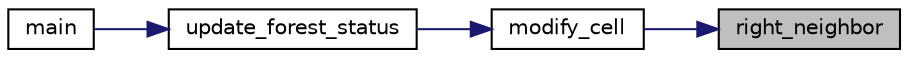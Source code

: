 digraph "right_neighbor"
{
 // INTERACTIVE_SVG=YES
 // LATEX_PDF_SIZE
  edge [fontname="Helvetica",fontsize="10",labelfontname="Helvetica",labelfontsize="10"];
  node [fontname="Helvetica",fontsize="10",shape=record];
  rankdir="RL";
  Node1 [label="right_neighbor",height=0.2,width=0.4,color="black", fillcolor="grey75", style="filled", fontcolor="black",tooltip="right_neighbor returns the value of the right neighbor in a given forest string. If the cell has no s..."];
  Node1 -> Node2 [dir="back",color="midnightblue",fontsize="10",style="solid",fontname="Helvetica"];
  Node2 [label="modify_cell",height=0.2,width=0.4,color="black", fillcolor="white", style="filled",URL="$forest__utils_8c.html#a4f50ea572603813ea3e902efda59119f",tooltip="modify_cell Takes a cell in a given forest, and return the next state of this cell."];
  Node2 -> Node3 [dir="back",color="midnightblue",fontsize="10",style="solid",fontname="Helvetica"];
  Node3 [label="update_forest_status",height=0.2,width=0.4,color="black", fillcolor="white", style="filled",URL="$forest__utils_8h.html#ad9cfbc6bac2a7044a04581c17c378eec",tooltip="update_forest_status takes the current forest state and updates it –inplace– according to the followi..."];
  Node3 -> Node4 [dir="back",color="midnightblue",fontsize="10",style="solid",fontname="Helvetica"];
  Node4 [label="main",height=0.2,width=0.4,color="black", fillcolor="white", style="filled",URL="$father_8c.html#a0ddf1224851353fc92bfbff6f499fa97",tooltip="Father program is the entry program for Ex1. To accomplish the task described in EX1 instruction,..."];
}

